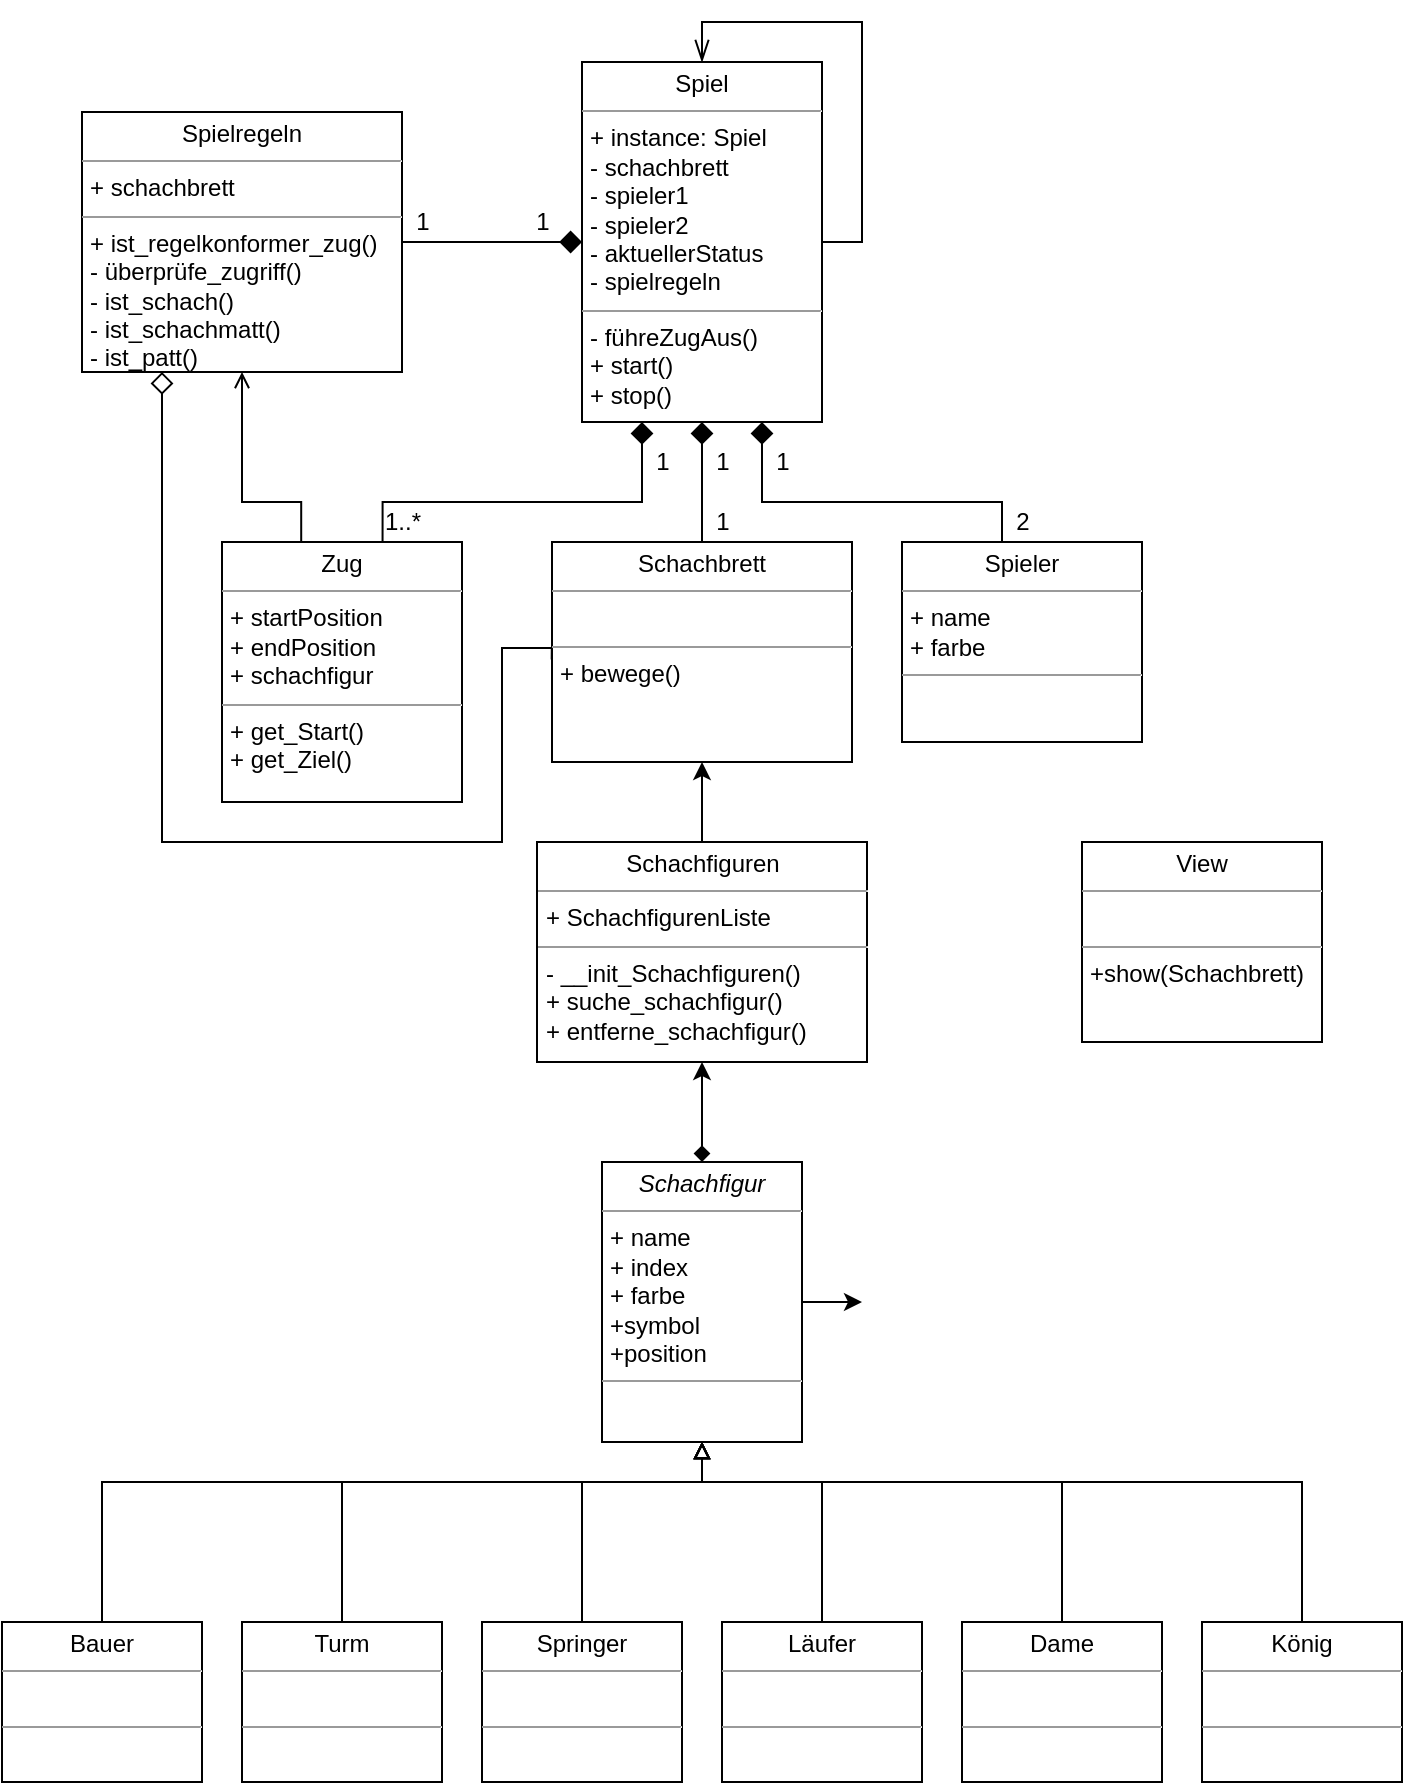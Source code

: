 <mxfile version="22.1.15" type="onedrive">
  <diagram name="Page-1" id="c4acf3e9-155e-7222-9cf6-157b1a14988f">
    <mxGraphModel grid="1" page="1" gridSize="10" guides="1" tooltips="1" connect="1" arrows="1" fold="1" pageScale="1" pageWidth="850" pageHeight="1100" background="none" math="0" shadow="0">
      <root>
        <mxCell id="0" />
        <mxCell id="1" parent="0" />
        <mxCell id="rz3OqndfxatSxz6cUBIu-6" style="edgeStyle=orthogonalEdgeStyle;rounded=0;orthogonalLoop=1;jettySize=auto;html=1;endArrow=diamond;endFill=1;endSize=9;" edge="1" parent="1" source="XUi1XNIL97qCScbz2Gfw-4" target="XUi1XNIL97qCScbz2Gfw-5">
          <mxGeometry relative="1" as="geometry">
            <Array as="points" />
          </mxGeometry>
        </mxCell>
        <mxCell id="XUi1XNIL97qCScbz2Gfw-4" value="&lt;p style=&quot;margin:0px;margin-top:4px;text-align:center;&quot;&gt;Spielregeln&lt;/p&gt;&lt;hr size=&quot;1&quot;&gt;&lt;p style=&quot;margin:0px;margin-left:4px;&quot;&gt;+ schachbrett&lt;/p&gt;&lt;hr size=&quot;1&quot;&gt;&lt;p style=&quot;margin:0px;margin-left:4px;&quot;&gt;+ ist_regelkonformer_zug()&lt;/p&gt;&lt;p style=&quot;margin:0px;margin-left:4px;&quot;&gt;- überprüfe_zugriff()&lt;br&gt;- ist_schach()&lt;/p&gt;&lt;p style=&quot;margin:0px;margin-left:4px;&quot;&gt;- ist_schachmatt()&lt;/p&gt;&lt;p style=&quot;margin:0px;margin-left:4px;&quot;&gt;- ist_patt()&lt;/p&gt;" style="verticalAlign=top;align=left;overflow=fill;fontSize=12;fontFamily=Helvetica;html=1;rounded=0;shadow=0;comic=0;labelBackgroundColor=none;strokeWidth=1" vertex="1" parent="1">
          <mxGeometry x="90" y="305" width="160" height="130" as="geometry" />
        </mxCell>
        <mxCell id="XUi1XNIL97qCScbz2Gfw-5" value="&lt;p style=&quot;margin:0px;margin-top:4px;text-align:center;&quot;&gt;Spiel&lt;/p&gt;&lt;hr size=&quot;1&quot;&gt;&lt;p style=&quot;margin:0px;margin-left:4px;&quot;&gt;+ instance: Spiel&lt;/p&gt;&lt;p style=&quot;margin:0px;margin-left:4px;&quot;&gt;- schachbrett&lt;/p&gt;&lt;p style=&quot;margin:0px;margin-left:4px;&quot;&gt;- spieler1&lt;/p&gt;&lt;p style=&quot;margin:0px;margin-left:4px;&quot;&gt;- spieler2&lt;/p&gt;&lt;p style=&quot;margin:0px;margin-left:4px;&quot;&gt;- aktuellerStatus&lt;/p&gt;&lt;p style=&quot;margin:0px;margin-left:4px;&quot;&gt;- spielregeln&lt;/p&gt;&lt;hr size=&quot;1&quot;&gt;&lt;p style=&quot;margin:0px;margin-left:4px;&quot;&gt;- führeZugAus()&lt;br&gt;&lt;/p&gt;&lt;p style=&quot;margin:0px;margin-left:4px;&quot;&gt;+ start()&lt;/p&gt;&lt;p style=&quot;margin:0px;margin-left:4px;&quot;&gt;+ stop()&lt;/p&gt;" style="verticalAlign=top;align=left;overflow=fill;fontSize=12;fontFamily=Helvetica;html=1;rounded=0;shadow=0;comic=0;labelBackgroundColor=none;strokeWidth=1" vertex="1" parent="1">
          <mxGeometry x="340" y="280" width="120" height="180" as="geometry" />
        </mxCell>
        <mxCell id="pBe0ByM49wiScJpLsnd2-3" value="" style="edgeStyle=orthogonalEdgeStyle;rounded=0;orthogonalLoop=1;jettySize=auto;html=1;startArrow=diamond;startFill=1;" edge="1" parent="1" source="XUi1XNIL97qCScbz2Gfw-6" target="pBe0ByM49wiScJpLsnd2-1">
          <mxGeometry relative="1" as="geometry" />
        </mxCell>
        <mxCell id="pBe0ByM49wiScJpLsnd2-8" style="edgeStyle=orthogonalEdgeStyle;rounded=0;orthogonalLoop=1;jettySize=auto;html=1;exitX=1;exitY=0.5;exitDx=0;exitDy=0;" edge="1" parent="1" source="XUi1XNIL97qCScbz2Gfw-6">
          <mxGeometry relative="1" as="geometry">
            <mxPoint x="480" y="899.833" as="targetPoint" />
          </mxGeometry>
        </mxCell>
        <mxCell id="XUi1XNIL97qCScbz2Gfw-6" value="&lt;p style=&quot;margin:0px;margin-top:4px;text-align:center;&quot;&gt;&lt;i&gt;Schachfigur&lt;/i&gt;&lt;/p&gt;&lt;hr size=&quot;1&quot;&gt;&lt;p style=&quot;margin:0px;margin-left:4px;&quot;&gt;+ name&lt;/p&gt;&lt;p style=&quot;margin:0px;margin-left:4px;&quot;&gt;+ index&lt;/p&gt;&lt;p style=&quot;margin:0px;margin-left:4px;&quot;&gt;+ farbe&lt;/p&gt;&lt;p style=&quot;margin:0px;margin-left:4px;&quot;&gt;+symbol&lt;/p&gt;&lt;p style=&quot;margin:0px;margin-left:4px;&quot;&gt;+position&lt;/p&gt;&lt;hr size=&quot;1&quot;&gt;&lt;p style=&quot;margin:0px;margin-left:4px;&quot;&gt;&lt;br&gt;&lt;/p&gt;" style="verticalAlign=top;align=left;overflow=fill;fontSize=12;fontFamily=Helvetica;html=1;rounded=0;shadow=0;comic=0;labelBackgroundColor=none;strokeWidth=1" vertex="1" parent="1">
          <mxGeometry x="350" y="830" width="100" height="140" as="geometry" />
        </mxCell>
        <mxCell id="ofR-W2wBmM-OYPLqPYsd-1" style="edgeStyle=orthogonalEdgeStyle;rounded=0;orthogonalLoop=1;jettySize=auto;html=1;endArrow=block;endFill=0;entryX=0.5;entryY=1;entryDx=0;entryDy=0;" edge="1" parent="1" source="XUi1XNIL97qCScbz2Gfw-7">
          <mxGeometry relative="1" as="geometry">
            <mxPoint x="400" y="970" as="targetPoint" />
            <Array as="points">
              <mxPoint x="100" y="990" />
              <mxPoint x="400" y="990" />
            </Array>
          </mxGeometry>
        </mxCell>
        <mxCell id="XUi1XNIL97qCScbz2Gfw-7" value="&lt;p style=&quot;margin:0px;margin-top:4px;text-align:center;&quot;&gt;Bauer&lt;/p&gt;&lt;hr size=&quot;1&quot;&gt;&lt;p style=&quot;margin:0px;margin-left:4px;&quot;&gt;&lt;br&gt;&lt;/p&gt;&lt;hr size=&quot;1&quot;&gt;&lt;p style=&quot;margin:0px;margin-left:4px;&quot;&gt;&lt;br&gt;&lt;/p&gt;" style="verticalAlign=top;align=left;overflow=fill;fontSize=12;fontFamily=Helvetica;html=1;rounded=0;shadow=0;comic=0;labelBackgroundColor=none;strokeWidth=1" vertex="1" parent="1">
          <mxGeometry x="50" y="1060" width="100" height="80" as="geometry" />
        </mxCell>
        <mxCell id="ofR-W2wBmM-OYPLqPYsd-2" style="edgeStyle=orthogonalEdgeStyle;rounded=0;orthogonalLoop=1;jettySize=auto;html=1;entryX=0.5;entryY=1;entryDx=0;entryDy=0;endArrow=block;endFill=0;" edge="1" parent="1" source="XUi1XNIL97qCScbz2Gfw-8">
          <mxGeometry relative="1" as="geometry">
            <Array as="points">
              <mxPoint x="220" y="990" />
              <mxPoint x="400" y="990" />
            </Array>
            <mxPoint x="400" y="970" as="targetPoint" />
          </mxGeometry>
        </mxCell>
        <mxCell id="XUi1XNIL97qCScbz2Gfw-8" value="&lt;p style=&quot;margin:0px;margin-top:4px;text-align:center;&quot;&gt;Turm&lt;/p&gt;&lt;hr size=&quot;1&quot;&gt;&lt;p style=&quot;margin:0px;margin-left:4px;&quot;&gt;&lt;br&gt;&lt;/p&gt;&lt;hr size=&quot;1&quot;&gt;&lt;p style=&quot;margin:0px;margin-left:4px;&quot;&gt;&lt;br&gt;&lt;/p&gt;" style="verticalAlign=top;align=left;overflow=fill;fontSize=12;fontFamily=Helvetica;html=1;rounded=0;shadow=0;comic=0;labelBackgroundColor=none;strokeWidth=1" vertex="1" parent="1">
          <mxGeometry x="170" y="1060" width="100" height="80" as="geometry" />
        </mxCell>
        <mxCell id="ofR-W2wBmM-OYPLqPYsd-3" style="edgeStyle=orthogonalEdgeStyle;rounded=0;orthogonalLoop=1;jettySize=auto;html=1;endArrow=block;endFill=0;entryX=0.5;entryY=1;entryDx=0;entryDy=0;" edge="1" parent="1" source="XUi1XNIL97qCScbz2Gfw-10">
          <mxGeometry relative="1" as="geometry">
            <mxPoint x="400" y="970" as="targetPoint" />
            <Array as="points">
              <mxPoint x="340" y="990" />
              <mxPoint x="400" y="990" />
            </Array>
          </mxGeometry>
        </mxCell>
        <mxCell id="XUi1XNIL97qCScbz2Gfw-10" value="&lt;p style=&quot;margin:0px;margin-top:4px;text-align:center;&quot;&gt;Springer&lt;/p&gt;&lt;hr size=&quot;1&quot;&gt;&lt;p style=&quot;margin:0px;margin-left:4px;&quot;&gt;&lt;br&gt;&lt;/p&gt;&lt;hr size=&quot;1&quot;&gt;&lt;p style=&quot;margin:0px;margin-left:4px;&quot;&gt;&lt;br&gt;&lt;/p&gt;" style="verticalAlign=top;align=left;overflow=fill;fontSize=12;fontFamily=Helvetica;html=1;rounded=0;shadow=0;comic=0;labelBackgroundColor=none;strokeWidth=1" vertex="1" parent="1">
          <mxGeometry x="290" y="1060" width="100" height="80" as="geometry" />
        </mxCell>
        <mxCell id="ofR-W2wBmM-OYPLqPYsd-4" style="edgeStyle=orthogonalEdgeStyle;rounded=0;orthogonalLoop=1;jettySize=auto;html=1;endArrow=block;endFill=0;" edge="1" parent="1" source="XUi1XNIL97qCScbz2Gfw-11">
          <mxGeometry relative="1" as="geometry">
            <mxPoint x="400" y="970" as="targetPoint" />
            <Array as="points">
              <mxPoint x="460" y="990" />
              <mxPoint x="400" y="990" />
              <mxPoint x="400" y="970" />
            </Array>
          </mxGeometry>
        </mxCell>
        <mxCell id="XUi1XNIL97qCScbz2Gfw-11" value="&lt;p style=&quot;margin:0px;margin-top:4px;text-align:center;&quot;&gt;Läufer&lt;/p&gt;&lt;hr size=&quot;1&quot;&gt;&lt;p style=&quot;margin:0px;margin-left:4px;&quot;&gt;&lt;br&gt;&lt;/p&gt;&lt;hr size=&quot;1&quot;&gt;&lt;p style=&quot;margin:0px;margin-left:4px;&quot;&gt;&lt;br&gt;&lt;/p&gt;" style="verticalAlign=top;align=left;overflow=fill;fontSize=12;fontFamily=Helvetica;html=1;rounded=0;shadow=0;comic=0;labelBackgroundColor=none;strokeWidth=1" vertex="1" parent="1">
          <mxGeometry x="410" y="1060" width="100" height="80" as="geometry" />
        </mxCell>
        <mxCell id="ofR-W2wBmM-OYPLqPYsd-5" style="edgeStyle=orthogonalEdgeStyle;rounded=0;orthogonalLoop=1;jettySize=auto;html=1;endArrow=block;endFill=0;" edge="1" parent="1" source="XUi1XNIL97qCScbz2Gfw-12">
          <mxGeometry relative="1" as="geometry">
            <mxPoint x="400" y="970" as="targetPoint" />
            <Array as="points">
              <mxPoint x="580" y="990" />
              <mxPoint x="400" y="990" />
              <mxPoint x="400" y="970" />
            </Array>
          </mxGeometry>
        </mxCell>
        <mxCell id="XUi1XNIL97qCScbz2Gfw-12" value="&lt;p style=&quot;margin:0px;margin-top:4px;text-align:center;&quot;&gt;Dame&lt;/p&gt;&lt;hr size=&quot;1&quot;&gt;&lt;p style=&quot;margin:0px;margin-left:4px;&quot;&gt;&lt;br&gt;&lt;/p&gt;&lt;hr size=&quot;1&quot;&gt;&lt;p style=&quot;margin:0px;margin-left:4px;&quot;&gt;&lt;br&gt;&lt;/p&gt;" style="verticalAlign=top;align=left;overflow=fill;fontSize=12;fontFamily=Helvetica;html=1;rounded=0;shadow=0;comic=0;labelBackgroundColor=none;strokeWidth=1" vertex="1" parent="1">
          <mxGeometry x="530" y="1060" width="100" height="80" as="geometry" />
        </mxCell>
        <mxCell id="ofR-W2wBmM-OYPLqPYsd-6" style="edgeStyle=orthogonalEdgeStyle;rounded=0;orthogonalLoop=1;jettySize=auto;html=1;entryX=0.5;entryY=1;entryDx=0;entryDy=0;endArrow=block;endFill=0;" edge="1" parent="1" source="XUi1XNIL97qCScbz2Gfw-13">
          <mxGeometry relative="1" as="geometry">
            <Array as="points">
              <mxPoint x="700" y="990" />
              <mxPoint x="400" y="990" />
            </Array>
            <mxPoint x="400" y="970" as="targetPoint" />
          </mxGeometry>
        </mxCell>
        <mxCell id="XUi1XNIL97qCScbz2Gfw-13" value="&lt;p style=&quot;margin:0px;margin-top:4px;text-align:center;&quot;&gt;König&lt;/p&gt;&lt;hr size=&quot;1&quot;&gt;&lt;p style=&quot;margin:0px;margin-left:4px;&quot;&gt;&lt;br&gt;&lt;/p&gt;&lt;hr size=&quot;1&quot;&gt;&lt;p style=&quot;margin:0px;margin-left:4px;&quot;&gt;&lt;br&gt;&lt;/p&gt;" style="verticalAlign=top;align=left;overflow=fill;fontSize=12;fontFamily=Helvetica;html=1;rounded=0;shadow=0;comic=0;labelBackgroundColor=none;strokeWidth=1" vertex="1" parent="1">
          <mxGeometry x="650" y="1060" width="100" height="80" as="geometry" />
        </mxCell>
        <mxCell id="rz3OqndfxatSxz6cUBIu-4" style="edgeStyle=orthogonalEdgeStyle;rounded=0;orthogonalLoop=1;jettySize=auto;html=1;endArrow=diamond;endFill=1;endSize=9;" edge="1" parent="1" source="XUi1XNIL97qCScbz2Gfw-14" target="XUi1XNIL97qCScbz2Gfw-5">
          <mxGeometry relative="1" as="geometry">
            <Array as="points">
              <mxPoint x="400" y="450" />
              <mxPoint x="400" y="450" />
            </Array>
          </mxGeometry>
        </mxCell>
        <mxCell id="AP-pza4UJyFf44N1vplL-3" style="edgeStyle=orthogonalEdgeStyle;rounded=0;orthogonalLoop=1;jettySize=auto;html=1;entryX=0.25;entryY=1;entryDx=0;entryDy=0;endArrow=diamond;endFill=0;exitX=-0.001;exitY=0.534;exitDx=0;exitDy=0;exitPerimeter=0;endSize=9;startSize=6;" edge="1" parent="1" source="XUi1XNIL97qCScbz2Gfw-14" target="XUi1XNIL97qCScbz2Gfw-4">
          <mxGeometry relative="1" as="geometry">
            <Array as="points">
              <mxPoint x="325" y="573" />
              <mxPoint x="300" y="573" />
              <mxPoint x="300" y="670" />
              <mxPoint x="130" y="670" />
            </Array>
          </mxGeometry>
        </mxCell>
        <mxCell id="XUi1XNIL97qCScbz2Gfw-14" value="&lt;p style=&quot;margin:0px;margin-top:4px;text-align:center;&quot;&gt;Schachbrett&lt;/p&gt;&lt;hr size=&quot;1&quot;&gt;&lt;p style=&quot;margin:0px;margin-left:4px;&quot;&gt;&lt;br&gt;&lt;/p&gt;&lt;hr size=&quot;1&quot;&gt;&lt;p style=&quot;margin:0px;margin-left:4px;&quot;&gt;&lt;span style=&quot;background-color: initial;&quot;&gt;+ bewege()&lt;/span&gt;&lt;br&gt;&lt;/p&gt;" style="verticalAlign=top;align=left;overflow=fill;fontSize=12;fontFamily=Helvetica;html=1;rounded=0;shadow=0;comic=0;labelBackgroundColor=none;strokeWidth=1" vertex="1" parent="1">
          <mxGeometry x="325" y="520" width="150" height="110" as="geometry" />
        </mxCell>
        <mxCell id="AP-pza4UJyFf44N1vplL-1" style="edgeStyle=orthogonalEdgeStyle;rounded=0;orthogonalLoop=1;jettySize=auto;html=1;entryX=0.25;entryY=1;entryDx=0;entryDy=0;endArrow=diamond;endFill=1;endSize=9;exitX=0.669;exitY=0.007;exitDx=0;exitDy=0;exitPerimeter=0;" edge="1" parent="1" source="XUi1XNIL97qCScbz2Gfw-15" target="XUi1XNIL97qCScbz2Gfw-5">
          <mxGeometry relative="1" as="geometry">
            <Array as="points">
              <mxPoint x="240" y="500" />
              <mxPoint x="370" y="500" />
            </Array>
          </mxGeometry>
        </mxCell>
        <mxCell id="AP-pza4UJyFf44N1vplL-2" style="edgeStyle=orthogonalEdgeStyle;rounded=0;orthogonalLoop=1;jettySize=auto;html=1;entryX=0.5;entryY=1;entryDx=0;entryDy=0;endArrow=open;endFill=0;exitX=0.33;exitY=0.005;exitDx=0;exitDy=0;exitPerimeter=0;" edge="1" parent="1" source="XUi1XNIL97qCScbz2Gfw-15" target="XUi1XNIL97qCScbz2Gfw-4">
          <mxGeometry relative="1" as="geometry">
            <Array as="points">
              <mxPoint x="200" y="500" />
              <mxPoint x="170" y="500" />
            </Array>
          </mxGeometry>
        </mxCell>
        <mxCell id="XUi1XNIL97qCScbz2Gfw-15" value="&lt;p style=&quot;margin:0px;margin-top:4px;text-align:center;&quot;&gt;Zug&lt;/p&gt;&lt;hr size=&quot;1&quot;&gt;&lt;p style=&quot;margin:0px;margin-left:4px;&quot;&gt;+ startPosition&amp;nbsp;&lt;/p&gt;&lt;p style=&quot;margin:0px;margin-left:4px;&quot;&gt;+ endPosition&amp;nbsp;&lt;/p&gt;&lt;p style=&quot;margin:0px;margin-left:4px;&quot;&gt;+ schachfigur&lt;/p&gt;&lt;hr size=&quot;1&quot;&gt;&lt;p style=&quot;margin:0px;margin-left:4px;&quot;&gt;+ get_Start()&lt;/p&gt;&lt;p style=&quot;margin:0px;margin-left:4px;&quot;&gt;+ get_Ziel()&lt;/p&gt;" style="verticalAlign=top;align=left;overflow=fill;fontSize=12;fontFamily=Helvetica;html=1;rounded=0;shadow=0;comic=0;labelBackgroundColor=none;strokeWidth=1" vertex="1" parent="1">
          <mxGeometry x="160" y="520" width="120" height="130" as="geometry" />
        </mxCell>
        <mxCell id="rz3OqndfxatSxz6cUBIu-9" style="edgeStyle=orthogonalEdgeStyle;rounded=0;orthogonalLoop=1;jettySize=auto;html=1;entryX=0.75;entryY=1;entryDx=0;entryDy=0;endArrow=diamond;endFill=1;endSize=9;" edge="1" parent="1" source="rz3OqndfxatSxz6cUBIu-7" target="XUi1XNIL97qCScbz2Gfw-5">
          <mxGeometry relative="1" as="geometry">
            <Array as="points">
              <mxPoint x="550" y="500" />
              <mxPoint x="430" y="500" />
            </Array>
          </mxGeometry>
        </mxCell>
        <mxCell id="rz3OqndfxatSxz6cUBIu-7" value="&lt;p style=&quot;margin:0px;margin-top:4px;text-align:center;&quot;&gt;Spieler&lt;/p&gt;&lt;hr size=&quot;1&quot;&gt;&lt;p style=&quot;margin:0px;margin-left:4px;&quot;&gt;+ name&amp;nbsp;&lt;/p&gt;&lt;p style=&quot;margin:0px;margin-left:4px;&quot;&gt;+ farbe&lt;/p&gt;&lt;hr size=&quot;1&quot;&gt;&lt;p style=&quot;margin:0px;margin-left:4px;&quot;&gt;&lt;br&gt;&lt;/p&gt;" style="verticalAlign=top;align=left;overflow=fill;fontSize=12;fontFamily=Helvetica;html=1;rounded=0;shadow=0;comic=0;labelBackgroundColor=none;strokeWidth=1" vertex="1" parent="1">
          <mxGeometry x="500" y="520" width="120" height="100" as="geometry" />
        </mxCell>
        <mxCell id="AP-pza4UJyFf44N1vplL-4" value="1" style="text;html=1;align=center;verticalAlign=middle;resizable=0;points=[];autosize=1;strokeColor=none;fillColor=none;" vertex="1" parent="1">
          <mxGeometry x="430" y="470" width="20" height="20" as="geometry" />
        </mxCell>
        <mxCell id="AP-pza4UJyFf44N1vplL-5" value="2" style="text;html=1;align=center;verticalAlign=middle;resizable=0;points=[];autosize=1;strokeColor=none;fillColor=none;" vertex="1" parent="1">
          <mxGeometry x="550" y="500" width="20" height="20" as="geometry" />
        </mxCell>
        <mxCell id="AP-pza4UJyFf44N1vplL-6" value="1" style="text;html=1;align=center;verticalAlign=middle;resizable=0;points=[];autosize=1;strokeColor=none;fillColor=none;" vertex="1" parent="1">
          <mxGeometry x="400" y="470" width="20" height="20" as="geometry" />
        </mxCell>
        <mxCell id="AP-pza4UJyFf44N1vplL-7" value="1" style="text;html=1;align=center;verticalAlign=middle;resizable=0;points=[];autosize=1;strokeColor=none;fillColor=none;" vertex="1" parent="1">
          <mxGeometry x="400" y="500" width="20" height="20" as="geometry" />
        </mxCell>
        <mxCell id="AP-pza4UJyFf44N1vplL-11" value="1" style="text;html=1;align=center;verticalAlign=middle;resizable=0;points=[];autosize=1;strokeColor=none;fillColor=none;" vertex="1" parent="1">
          <mxGeometry x="310" y="350" width="20" height="20" as="geometry" />
        </mxCell>
        <mxCell id="AP-pza4UJyFf44N1vplL-12" value="1" style="text;html=1;align=center;verticalAlign=middle;resizable=0;points=[];autosize=1;strokeColor=none;fillColor=none;" vertex="1" parent="1">
          <mxGeometry x="250" y="350" width="20" height="20" as="geometry" />
        </mxCell>
        <mxCell id="AP-pza4UJyFf44N1vplL-16" value="1..*" style="text;html=1;align=center;verticalAlign=middle;resizable=0;points=[];autosize=1;strokeColor=none;fillColor=none;" vertex="1" parent="1">
          <mxGeometry x="235" y="500" width="30" height="20" as="geometry" />
        </mxCell>
        <mxCell id="AP-pza4UJyFf44N1vplL-17" value="1" style="text;html=1;align=center;verticalAlign=middle;resizable=0;points=[];autosize=1;strokeColor=none;fillColor=none;" vertex="1" parent="1">
          <mxGeometry x="370" y="470" width="20" height="20" as="geometry" />
        </mxCell>
        <mxCell id="AP-pza4UJyFf44N1vplL-20" value="" style="endArrow=openThin;endFill=0;endSize=9;html=1;rounded=0;entryX=0.5;entryY=0;entryDx=0;entryDy=0;exitX=1;exitY=0.5;exitDx=0;exitDy=0;" edge="1" parent="1" source="XUi1XNIL97qCScbz2Gfw-5" target="XUi1XNIL97qCScbz2Gfw-5">
          <mxGeometry width="160" relative="1" as="geometry">
            <mxPoint x="460" y="369.31" as="sourcePoint" />
            <mxPoint x="400" y="260" as="targetPoint" />
            <Array as="points">
              <mxPoint x="480" y="370" />
              <mxPoint x="480" y="260" />
              <mxPoint x="400" y="260" />
            </Array>
          </mxGeometry>
        </mxCell>
        <mxCell id="pBe0ByM49wiScJpLsnd2-2" value="" style="edgeStyle=orthogonalEdgeStyle;rounded=0;orthogonalLoop=1;jettySize=auto;html=1;" edge="1" parent="1" source="pBe0ByM49wiScJpLsnd2-1" target="XUi1XNIL97qCScbz2Gfw-14">
          <mxGeometry relative="1" as="geometry" />
        </mxCell>
        <mxCell id="pBe0ByM49wiScJpLsnd2-1" value="&lt;p style=&quot;margin:0px;margin-top:4px;text-align:center;&quot;&gt;Schachfiguren&lt;/p&gt;&lt;hr size=&quot;1&quot;&gt;&lt;p style=&quot;margin:0px;margin-left:4px;&quot;&gt;+ SchachfigurenListe&lt;/p&gt;&lt;hr size=&quot;1&quot;&gt;&lt;p style=&quot;margin:0px;margin-left:4px;&quot;&gt;-&amp;nbsp;__init_Schachfiguren()&lt;/p&gt;&lt;p style=&quot;margin:0px;margin-left:4px;&quot;&gt;+&amp;nbsp;suche_schachfigur()&lt;/p&gt;&lt;p style=&quot;margin:0px;margin-left:4px;&quot;&gt;+&amp;nbsp;entferne_schachfigur()&lt;/p&gt;" style="verticalAlign=top;align=left;overflow=fill;fontSize=12;fontFamily=Helvetica;html=1;rounded=0;shadow=0;comic=0;labelBackgroundColor=none;strokeWidth=1" vertex="1" parent="1">
          <mxGeometry x="317.5" y="670" width="165" height="110" as="geometry" />
        </mxCell>
        <mxCell id="pBe0ByM49wiScJpLsnd2-7" value="&lt;p style=&quot;margin:0px;margin-top:4px;text-align:center;&quot;&gt;View&lt;/p&gt;&lt;hr size=&quot;1&quot;&gt;&lt;p style=&quot;margin:0px;margin-left:4px;&quot;&gt;&lt;br&gt;&lt;/p&gt;&lt;hr size=&quot;1&quot;&gt;&lt;p style=&quot;margin:0px;margin-left:4px;&quot;&gt;+show(Schachbrett)&lt;/p&gt;" style="verticalAlign=top;align=left;overflow=fill;fontSize=12;fontFamily=Helvetica;html=1;rounded=0;shadow=0;comic=0;labelBackgroundColor=none;strokeWidth=1" vertex="1" parent="1">
          <mxGeometry x="590" y="670" width="120" height="100" as="geometry" />
        </mxCell>
      </root>
    </mxGraphModel>
  </diagram>
</mxfile>

